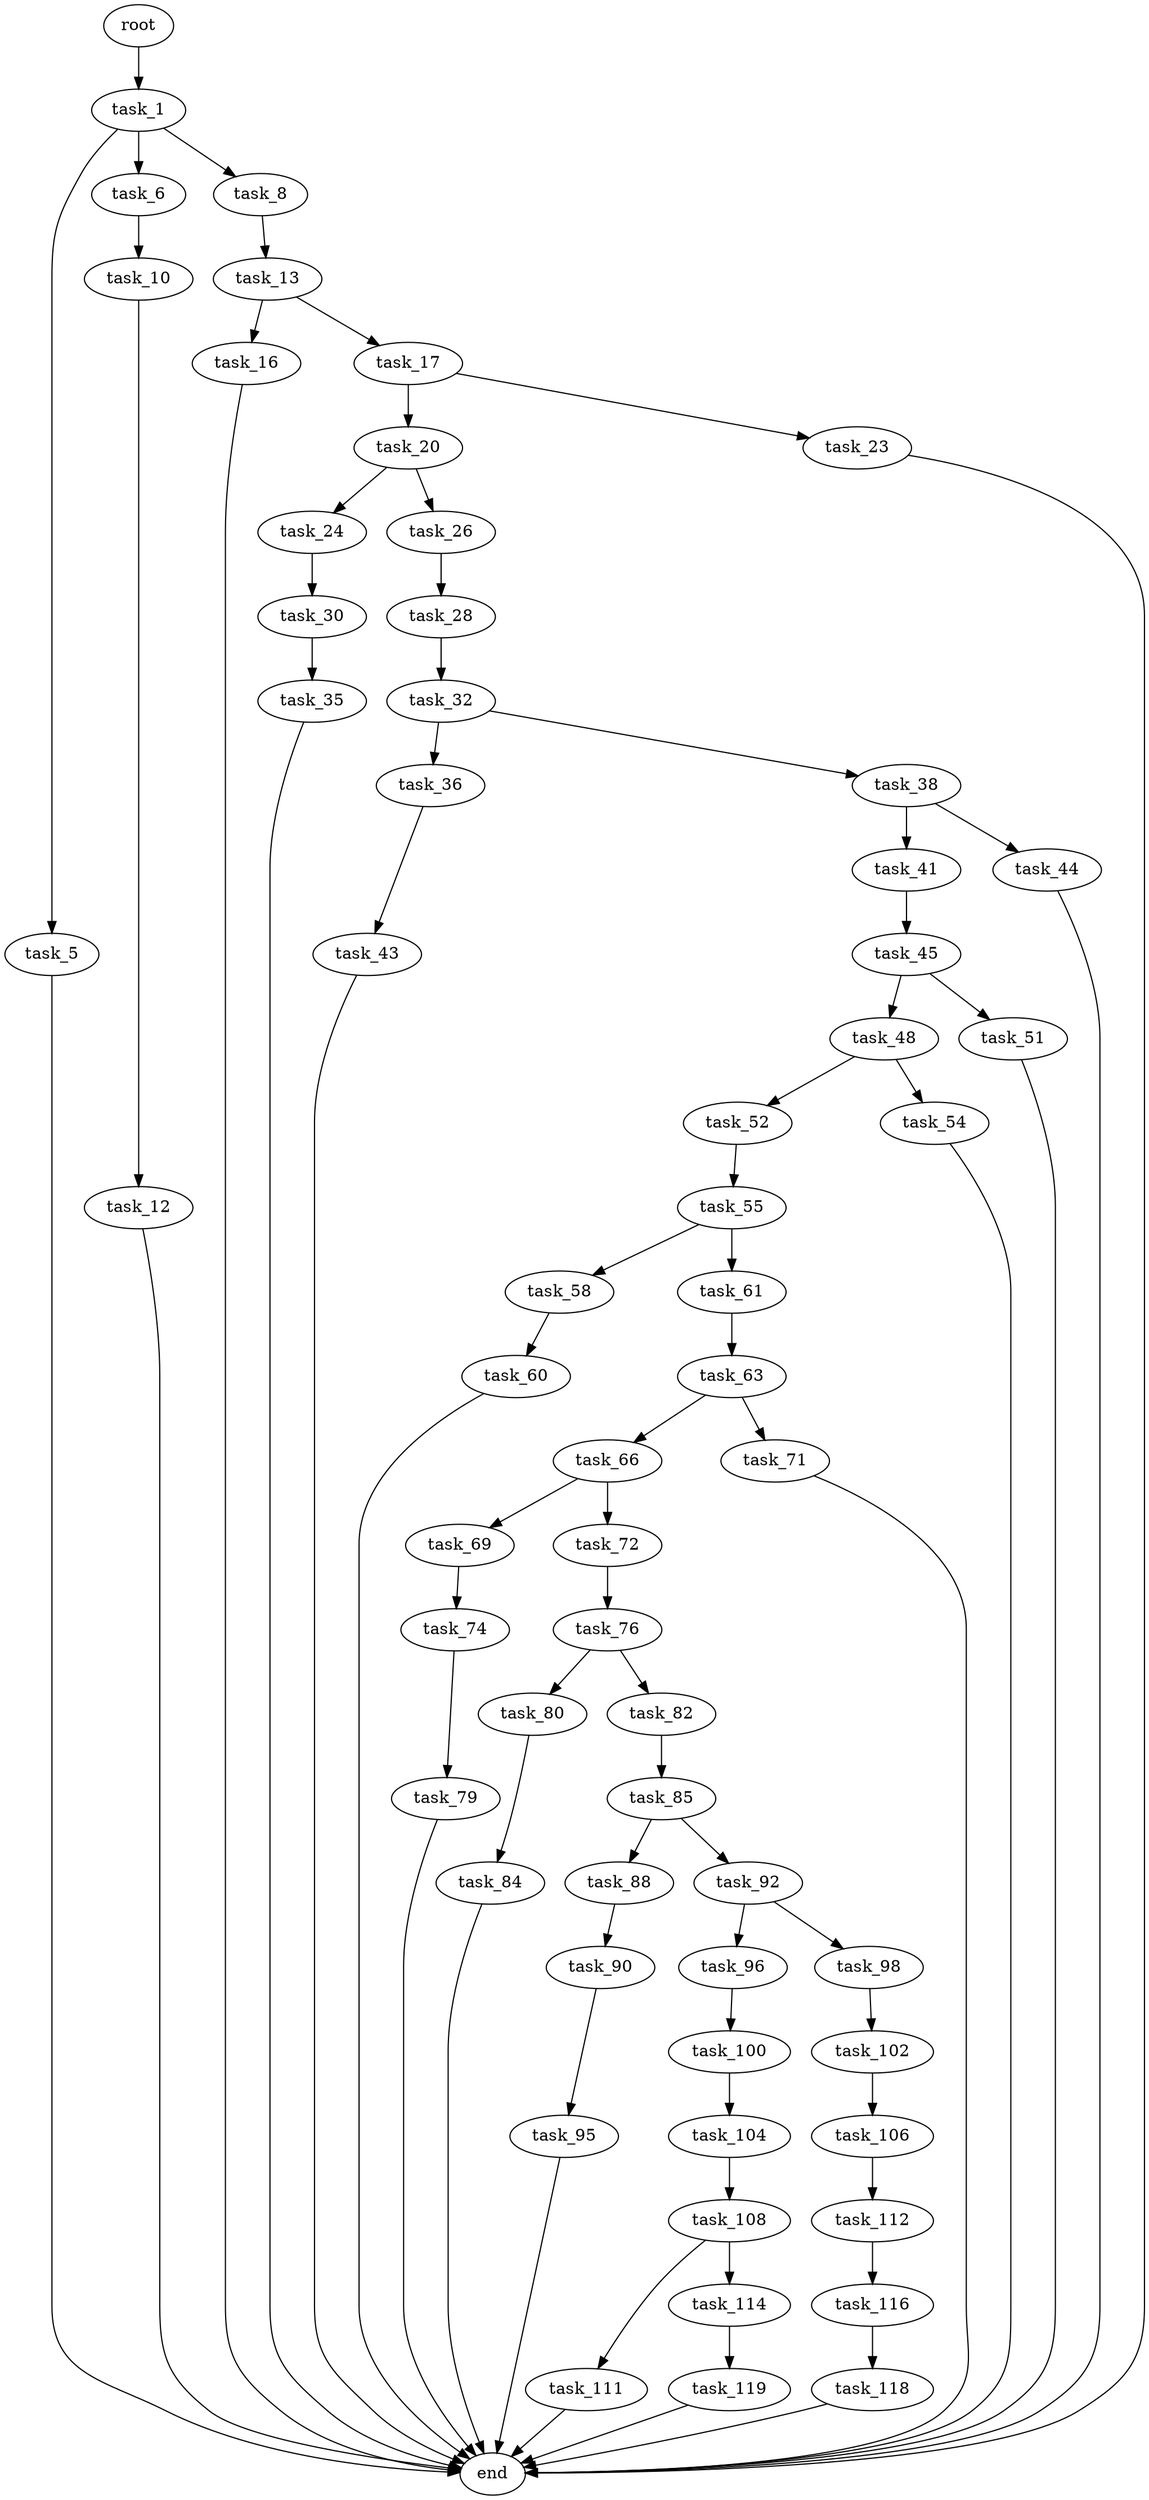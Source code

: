 digraph G {
  root [size="0.000000"];
  task_1 [size="1073741824000.000000"];
  task_5 [size="5696594216.000000"];
  task_6 [size="231928233984.000000"];
  task_8 [size="8589934592.000000"];
  end [size="0.000000"];
  task_10 [size="11445750603.000000"];
  task_13 [size="83021864882.000000"];
  task_12 [size="231928233984.000000"];
  task_16 [size="3993156231.000000"];
  task_17 [size="12210705703.000000"];
  task_20 [size="39323441663.000000"];
  task_23 [size="8589934592.000000"];
  task_24 [size="21790864155.000000"];
  task_26 [size="1073741824000.000000"];
  task_30 [size="549755813888.000000"];
  task_28 [size="1216395728.000000"];
  task_32 [size="11894756345.000000"];
  task_35 [size="2436508439.000000"];
  task_36 [size="103415293478.000000"];
  task_38 [size="10733745334.000000"];
  task_43 [size="68719476736.000000"];
  task_41 [size="365968165576.000000"];
  task_44 [size="311099942671.000000"];
  task_45 [size="782757789696.000000"];
  task_48 [size="549755813888.000000"];
  task_51 [size="806273366.000000"];
  task_52 [size="549755813888.000000"];
  task_54 [size="7892137443.000000"];
  task_55 [size="231928233984.000000"];
  task_58 [size="368293445632.000000"];
  task_61 [size="114389313460.000000"];
  task_60 [size="312026858999.000000"];
  task_63 [size="6977195843.000000"];
  task_66 [size="848912916592.000000"];
  task_71 [size="27817014460.000000"];
  task_69 [size="6794485148.000000"];
  task_72 [size="134217728000.000000"];
  task_74 [size="1805316309.000000"];
  task_76 [size="1671876260.000000"];
  task_79 [size="134217728000.000000"];
  task_80 [size="145670536841.000000"];
  task_82 [size="8793241874.000000"];
  task_84 [size="74362187058.000000"];
  task_85 [size="987211423464.000000"];
  task_88 [size="4924338805.000000"];
  task_92 [size="8589934592.000000"];
  task_90 [size="28991029248.000000"];
  task_95 [size="334865741073.000000"];
  task_96 [size="68719476736.000000"];
  task_98 [size="51208689395.000000"];
  task_100 [size="11559060708.000000"];
  task_102 [size="37178062176.000000"];
  task_104 [size="134217728000.000000"];
  task_106 [size="8954304667.000000"];
  task_108 [size="68719476736.000000"];
  task_112 [size="134217728000.000000"];
  task_111 [size="368293445632.000000"];
  task_114 [size="61393845673.000000"];
  task_116 [size="753437768102.000000"];
  task_119 [size="18473789820.000000"];
  task_118 [size="782757789696.000000"];

  root -> task_1 [size="1.000000"];
  task_1 -> task_5 [size="838860800.000000"];
  task_1 -> task_6 [size="838860800.000000"];
  task_1 -> task_8 [size="838860800.000000"];
  task_5 -> end [size="1.000000"];
  task_6 -> task_10 [size="301989888.000000"];
  task_8 -> task_13 [size="33554432.000000"];
  task_10 -> task_12 [size="838860800.000000"];
  task_13 -> task_16 [size="75497472.000000"];
  task_13 -> task_17 [size="75497472.000000"];
  task_12 -> end [size="1.000000"];
  task_16 -> end [size="1.000000"];
  task_17 -> task_20 [size="838860800.000000"];
  task_17 -> task_23 [size="838860800.000000"];
  task_20 -> task_24 [size="33554432.000000"];
  task_20 -> task_26 [size="33554432.000000"];
  task_23 -> end [size="1.000000"];
  task_24 -> task_30 [size="411041792.000000"];
  task_26 -> task_28 [size="838860800.000000"];
  task_30 -> task_35 [size="536870912.000000"];
  task_28 -> task_32 [size="75497472.000000"];
  task_32 -> task_36 [size="209715200.000000"];
  task_32 -> task_38 [size="209715200.000000"];
  task_35 -> end [size="1.000000"];
  task_36 -> task_43 [size="209715200.000000"];
  task_38 -> task_41 [size="536870912.000000"];
  task_38 -> task_44 [size="536870912.000000"];
  task_43 -> end [size="1.000000"];
  task_41 -> task_45 [size="536870912.000000"];
  task_44 -> end [size="1.000000"];
  task_45 -> task_48 [size="679477248.000000"];
  task_45 -> task_51 [size="679477248.000000"];
  task_48 -> task_52 [size="536870912.000000"];
  task_48 -> task_54 [size="536870912.000000"];
  task_51 -> end [size="1.000000"];
  task_52 -> task_55 [size="536870912.000000"];
  task_54 -> end [size="1.000000"];
  task_55 -> task_58 [size="301989888.000000"];
  task_55 -> task_61 [size="301989888.000000"];
  task_58 -> task_60 [size="411041792.000000"];
  task_61 -> task_63 [size="209715200.000000"];
  task_60 -> end [size="1.000000"];
  task_63 -> task_66 [size="679477248.000000"];
  task_63 -> task_71 [size="679477248.000000"];
  task_66 -> task_69 [size="536870912.000000"];
  task_66 -> task_72 [size="536870912.000000"];
  task_71 -> end [size="1.000000"];
  task_69 -> task_74 [size="209715200.000000"];
  task_72 -> task_76 [size="209715200.000000"];
  task_74 -> task_79 [size="209715200.000000"];
  task_76 -> task_80 [size="75497472.000000"];
  task_76 -> task_82 [size="75497472.000000"];
  task_79 -> end [size="1.000000"];
  task_80 -> task_84 [size="411041792.000000"];
  task_82 -> task_85 [size="536870912.000000"];
  task_84 -> end [size="1.000000"];
  task_85 -> task_88 [size="679477248.000000"];
  task_85 -> task_92 [size="679477248.000000"];
  task_88 -> task_90 [size="209715200.000000"];
  task_92 -> task_96 [size="33554432.000000"];
  task_92 -> task_98 [size="33554432.000000"];
  task_90 -> task_95 [size="75497472.000000"];
  task_95 -> end [size="1.000000"];
  task_96 -> task_100 [size="134217728.000000"];
  task_98 -> task_102 [size="75497472.000000"];
  task_100 -> task_104 [size="411041792.000000"];
  task_102 -> task_106 [size="134217728.000000"];
  task_104 -> task_108 [size="209715200.000000"];
  task_106 -> task_112 [size="411041792.000000"];
  task_108 -> task_111 [size="134217728.000000"];
  task_108 -> task_114 [size="134217728.000000"];
  task_112 -> task_116 [size="209715200.000000"];
  task_111 -> end [size="1.000000"];
  task_114 -> task_119 [size="75497472.000000"];
  task_116 -> task_118 [size="838860800.000000"];
  task_119 -> end [size="1.000000"];
  task_118 -> end [size="1.000000"];
}
